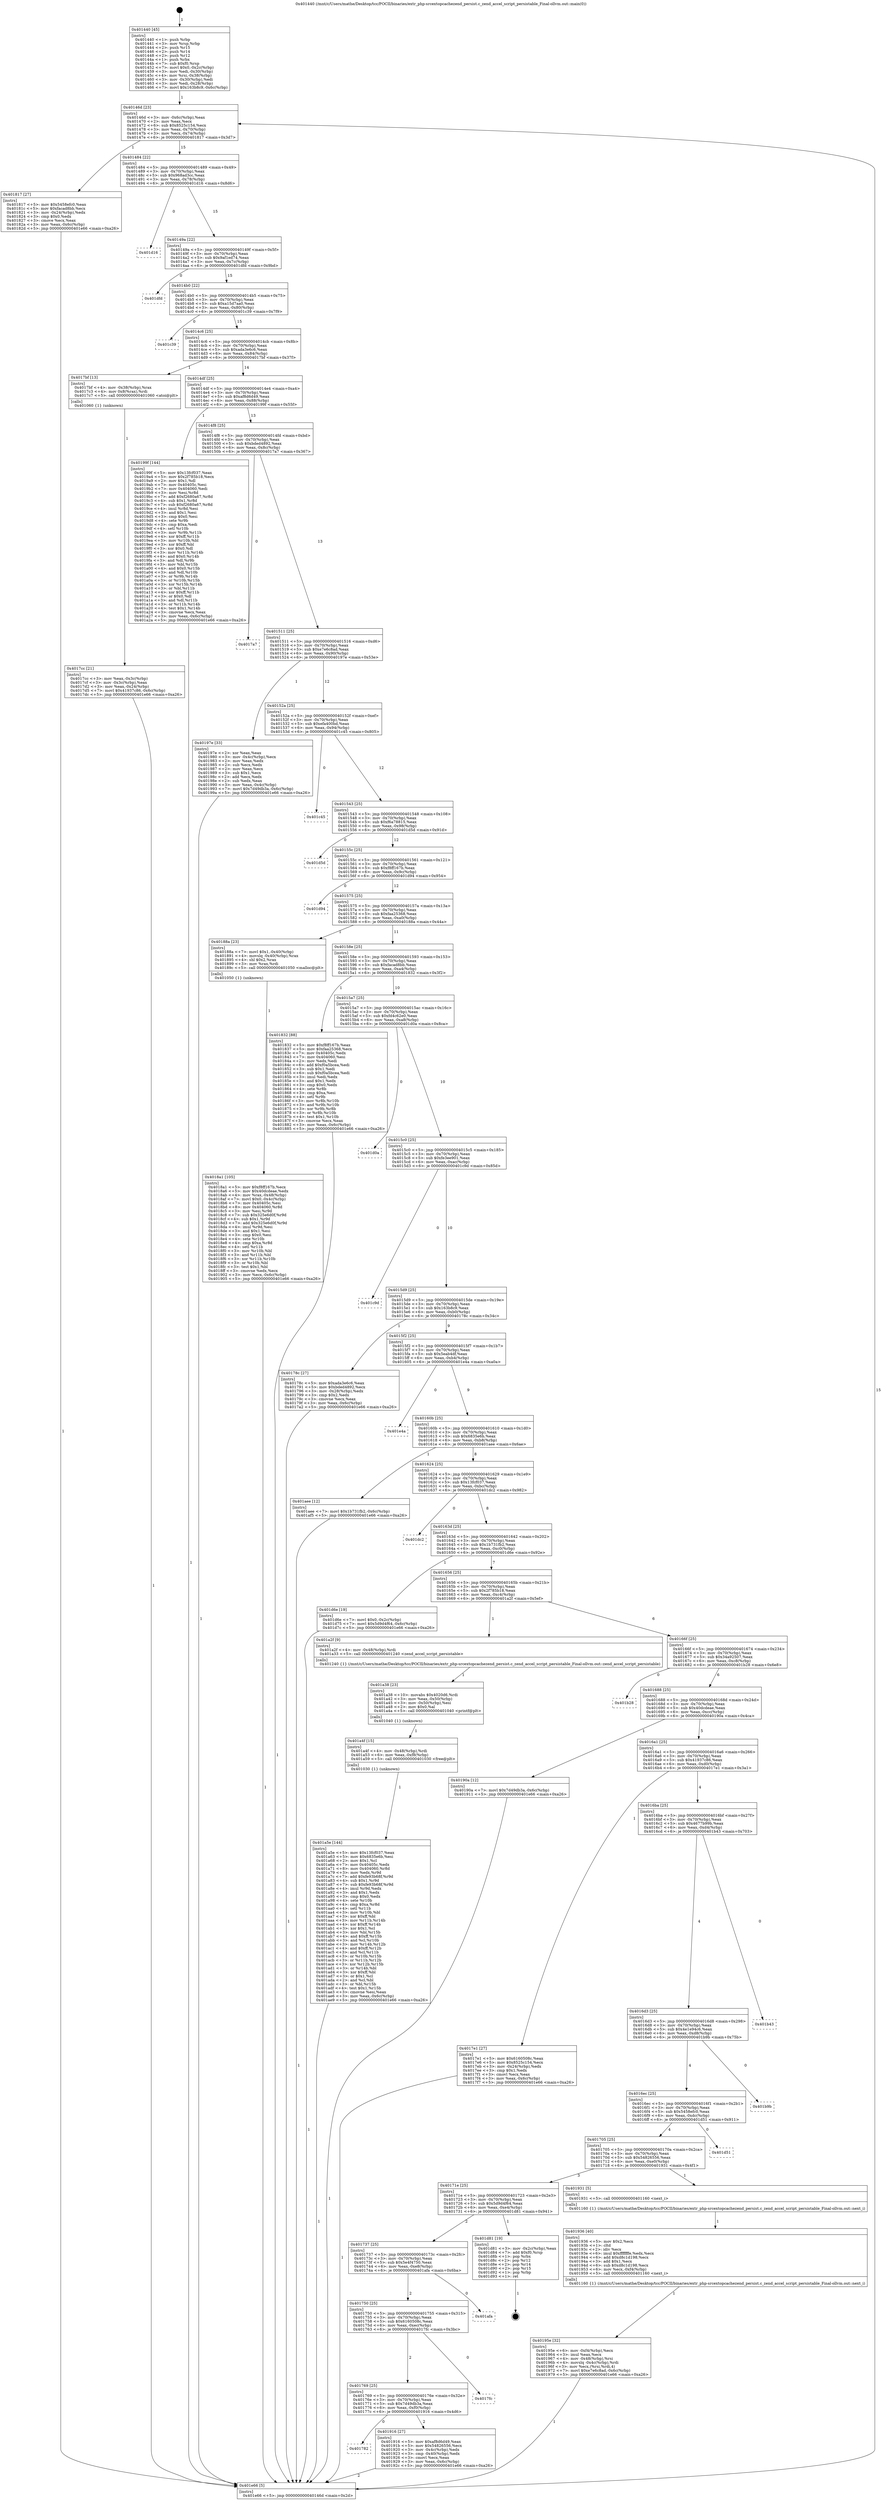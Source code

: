 digraph "0x401440" {
  label = "0x401440 (/mnt/c/Users/mathe/Desktop/tcc/POCII/binaries/extr_php-srcextopcachezend_persist.c_zend_accel_script_persistable_Final-ollvm.out::main(0))"
  labelloc = "t"
  node[shape=record]

  Entry [label="",width=0.3,height=0.3,shape=circle,fillcolor=black,style=filled]
  "0x40146d" [label="{
     0x40146d [23]\l
     | [instrs]\l
     &nbsp;&nbsp;0x40146d \<+3\>: mov -0x6c(%rbp),%eax\l
     &nbsp;&nbsp;0x401470 \<+2\>: mov %eax,%ecx\l
     &nbsp;&nbsp;0x401472 \<+6\>: sub $0x8525c154,%ecx\l
     &nbsp;&nbsp;0x401478 \<+3\>: mov %eax,-0x70(%rbp)\l
     &nbsp;&nbsp;0x40147b \<+3\>: mov %ecx,-0x74(%rbp)\l
     &nbsp;&nbsp;0x40147e \<+6\>: je 0000000000401817 \<main+0x3d7\>\l
  }"]
  "0x401817" [label="{
     0x401817 [27]\l
     | [instrs]\l
     &nbsp;&nbsp;0x401817 \<+5\>: mov $0x5458efc0,%eax\l
     &nbsp;&nbsp;0x40181c \<+5\>: mov $0xfacad8bb,%ecx\l
     &nbsp;&nbsp;0x401821 \<+3\>: mov -0x24(%rbp),%edx\l
     &nbsp;&nbsp;0x401824 \<+3\>: cmp $0x0,%edx\l
     &nbsp;&nbsp;0x401827 \<+3\>: cmove %ecx,%eax\l
     &nbsp;&nbsp;0x40182a \<+3\>: mov %eax,-0x6c(%rbp)\l
     &nbsp;&nbsp;0x40182d \<+5\>: jmp 0000000000401e66 \<main+0xa26\>\l
  }"]
  "0x401484" [label="{
     0x401484 [22]\l
     | [instrs]\l
     &nbsp;&nbsp;0x401484 \<+5\>: jmp 0000000000401489 \<main+0x49\>\l
     &nbsp;&nbsp;0x401489 \<+3\>: mov -0x70(%rbp),%eax\l
     &nbsp;&nbsp;0x40148c \<+5\>: sub $0x968ad3cc,%eax\l
     &nbsp;&nbsp;0x401491 \<+3\>: mov %eax,-0x78(%rbp)\l
     &nbsp;&nbsp;0x401494 \<+6\>: je 0000000000401d16 \<main+0x8d6\>\l
  }"]
  Exit [label="",width=0.3,height=0.3,shape=circle,fillcolor=black,style=filled,peripheries=2]
  "0x401d16" [label="{
     0x401d16\l
  }", style=dashed]
  "0x40149a" [label="{
     0x40149a [22]\l
     | [instrs]\l
     &nbsp;&nbsp;0x40149a \<+5\>: jmp 000000000040149f \<main+0x5f\>\l
     &nbsp;&nbsp;0x40149f \<+3\>: mov -0x70(%rbp),%eax\l
     &nbsp;&nbsp;0x4014a2 \<+5\>: sub $0x9af1ed74,%eax\l
     &nbsp;&nbsp;0x4014a7 \<+3\>: mov %eax,-0x7c(%rbp)\l
     &nbsp;&nbsp;0x4014aa \<+6\>: je 0000000000401dfd \<main+0x9bd\>\l
  }"]
  "0x401a5e" [label="{
     0x401a5e [144]\l
     | [instrs]\l
     &nbsp;&nbsp;0x401a5e \<+5\>: mov $0x13fcf037,%eax\l
     &nbsp;&nbsp;0x401a63 \<+5\>: mov $0x6835e6b,%esi\l
     &nbsp;&nbsp;0x401a68 \<+2\>: mov $0x1,%cl\l
     &nbsp;&nbsp;0x401a6a \<+7\>: mov 0x40405c,%edx\l
     &nbsp;&nbsp;0x401a71 \<+8\>: mov 0x404060,%r8d\l
     &nbsp;&nbsp;0x401a79 \<+3\>: mov %edx,%r9d\l
     &nbsp;&nbsp;0x401a7c \<+7\>: add $0xfe93b68f,%r9d\l
     &nbsp;&nbsp;0x401a83 \<+4\>: sub $0x1,%r9d\l
     &nbsp;&nbsp;0x401a87 \<+7\>: sub $0xfe93b68f,%r9d\l
     &nbsp;&nbsp;0x401a8e \<+4\>: imul %r9d,%edx\l
     &nbsp;&nbsp;0x401a92 \<+3\>: and $0x1,%edx\l
     &nbsp;&nbsp;0x401a95 \<+3\>: cmp $0x0,%edx\l
     &nbsp;&nbsp;0x401a98 \<+4\>: sete %r10b\l
     &nbsp;&nbsp;0x401a9c \<+4\>: cmp $0xa,%r8d\l
     &nbsp;&nbsp;0x401aa0 \<+4\>: setl %r11b\l
     &nbsp;&nbsp;0x401aa4 \<+3\>: mov %r10b,%bl\l
     &nbsp;&nbsp;0x401aa7 \<+3\>: xor $0xff,%bl\l
     &nbsp;&nbsp;0x401aaa \<+3\>: mov %r11b,%r14b\l
     &nbsp;&nbsp;0x401aad \<+4\>: xor $0xff,%r14b\l
     &nbsp;&nbsp;0x401ab1 \<+3\>: xor $0x1,%cl\l
     &nbsp;&nbsp;0x401ab4 \<+3\>: mov %bl,%r15b\l
     &nbsp;&nbsp;0x401ab7 \<+4\>: and $0xff,%r15b\l
     &nbsp;&nbsp;0x401abb \<+3\>: and %cl,%r10b\l
     &nbsp;&nbsp;0x401abe \<+3\>: mov %r14b,%r12b\l
     &nbsp;&nbsp;0x401ac1 \<+4\>: and $0xff,%r12b\l
     &nbsp;&nbsp;0x401ac5 \<+3\>: and %cl,%r11b\l
     &nbsp;&nbsp;0x401ac8 \<+3\>: or %r10b,%r15b\l
     &nbsp;&nbsp;0x401acb \<+3\>: or %r11b,%r12b\l
     &nbsp;&nbsp;0x401ace \<+3\>: xor %r12b,%r15b\l
     &nbsp;&nbsp;0x401ad1 \<+3\>: or %r14b,%bl\l
     &nbsp;&nbsp;0x401ad4 \<+3\>: xor $0xff,%bl\l
     &nbsp;&nbsp;0x401ad7 \<+3\>: or $0x1,%cl\l
     &nbsp;&nbsp;0x401ada \<+2\>: and %cl,%bl\l
     &nbsp;&nbsp;0x401adc \<+3\>: or %bl,%r15b\l
     &nbsp;&nbsp;0x401adf \<+4\>: test $0x1,%r15b\l
     &nbsp;&nbsp;0x401ae3 \<+3\>: cmovne %esi,%eax\l
     &nbsp;&nbsp;0x401ae6 \<+3\>: mov %eax,-0x6c(%rbp)\l
     &nbsp;&nbsp;0x401ae9 \<+5\>: jmp 0000000000401e66 \<main+0xa26\>\l
  }"]
  "0x401dfd" [label="{
     0x401dfd\l
  }", style=dashed]
  "0x4014b0" [label="{
     0x4014b0 [22]\l
     | [instrs]\l
     &nbsp;&nbsp;0x4014b0 \<+5\>: jmp 00000000004014b5 \<main+0x75\>\l
     &nbsp;&nbsp;0x4014b5 \<+3\>: mov -0x70(%rbp),%eax\l
     &nbsp;&nbsp;0x4014b8 \<+5\>: sub $0xa15d7aa0,%eax\l
     &nbsp;&nbsp;0x4014bd \<+3\>: mov %eax,-0x80(%rbp)\l
     &nbsp;&nbsp;0x4014c0 \<+6\>: je 0000000000401c39 \<main+0x7f9\>\l
  }"]
  "0x401a4f" [label="{
     0x401a4f [15]\l
     | [instrs]\l
     &nbsp;&nbsp;0x401a4f \<+4\>: mov -0x48(%rbp),%rdi\l
     &nbsp;&nbsp;0x401a53 \<+6\>: mov %eax,-0xf8(%rbp)\l
     &nbsp;&nbsp;0x401a59 \<+5\>: call 0000000000401030 \<free@plt\>\l
     | [calls]\l
     &nbsp;&nbsp;0x401030 \{1\} (unknown)\l
  }"]
  "0x401c39" [label="{
     0x401c39\l
  }", style=dashed]
  "0x4014c6" [label="{
     0x4014c6 [25]\l
     | [instrs]\l
     &nbsp;&nbsp;0x4014c6 \<+5\>: jmp 00000000004014cb \<main+0x8b\>\l
     &nbsp;&nbsp;0x4014cb \<+3\>: mov -0x70(%rbp),%eax\l
     &nbsp;&nbsp;0x4014ce \<+5\>: sub $0xada3e6c6,%eax\l
     &nbsp;&nbsp;0x4014d3 \<+6\>: mov %eax,-0x84(%rbp)\l
     &nbsp;&nbsp;0x4014d9 \<+6\>: je 00000000004017bf \<main+0x37f\>\l
  }"]
  "0x401a38" [label="{
     0x401a38 [23]\l
     | [instrs]\l
     &nbsp;&nbsp;0x401a38 \<+10\>: movabs $0x4020d6,%rdi\l
     &nbsp;&nbsp;0x401a42 \<+3\>: mov %eax,-0x50(%rbp)\l
     &nbsp;&nbsp;0x401a45 \<+3\>: mov -0x50(%rbp),%esi\l
     &nbsp;&nbsp;0x401a48 \<+2\>: mov $0x0,%al\l
     &nbsp;&nbsp;0x401a4a \<+5\>: call 0000000000401040 \<printf@plt\>\l
     | [calls]\l
     &nbsp;&nbsp;0x401040 \{1\} (unknown)\l
  }"]
  "0x4017bf" [label="{
     0x4017bf [13]\l
     | [instrs]\l
     &nbsp;&nbsp;0x4017bf \<+4\>: mov -0x38(%rbp),%rax\l
     &nbsp;&nbsp;0x4017c3 \<+4\>: mov 0x8(%rax),%rdi\l
     &nbsp;&nbsp;0x4017c7 \<+5\>: call 0000000000401060 \<atoi@plt\>\l
     | [calls]\l
     &nbsp;&nbsp;0x401060 \{1\} (unknown)\l
  }"]
  "0x4014df" [label="{
     0x4014df [25]\l
     | [instrs]\l
     &nbsp;&nbsp;0x4014df \<+5\>: jmp 00000000004014e4 \<main+0xa4\>\l
     &nbsp;&nbsp;0x4014e4 \<+3\>: mov -0x70(%rbp),%eax\l
     &nbsp;&nbsp;0x4014e7 \<+5\>: sub $0xaf8d6d49,%eax\l
     &nbsp;&nbsp;0x4014ec \<+6\>: mov %eax,-0x88(%rbp)\l
     &nbsp;&nbsp;0x4014f2 \<+6\>: je 000000000040199f \<main+0x55f\>\l
  }"]
  "0x40195e" [label="{
     0x40195e [32]\l
     | [instrs]\l
     &nbsp;&nbsp;0x40195e \<+6\>: mov -0xf4(%rbp),%ecx\l
     &nbsp;&nbsp;0x401964 \<+3\>: imul %eax,%ecx\l
     &nbsp;&nbsp;0x401967 \<+4\>: mov -0x48(%rbp),%rsi\l
     &nbsp;&nbsp;0x40196b \<+4\>: movslq -0x4c(%rbp),%rdi\l
     &nbsp;&nbsp;0x40196f \<+3\>: mov %ecx,(%rsi,%rdi,4)\l
     &nbsp;&nbsp;0x401972 \<+7\>: movl $0xe7e6c8ad,-0x6c(%rbp)\l
     &nbsp;&nbsp;0x401979 \<+5\>: jmp 0000000000401e66 \<main+0xa26\>\l
  }"]
  "0x40199f" [label="{
     0x40199f [144]\l
     | [instrs]\l
     &nbsp;&nbsp;0x40199f \<+5\>: mov $0x13fcf037,%eax\l
     &nbsp;&nbsp;0x4019a4 \<+5\>: mov $0x2f785b18,%ecx\l
     &nbsp;&nbsp;0x4019a9 \<+2\>: mov $0x1,%dl\l
     &nbsp;&nbsp;0x4019ab \<+7\>: mov 0x40405c,%esi\l
     &nbsp;&nbsp;0x4019b2 \<+7\>: mov 0x404060,%edi\l
     &nbsp;&nbsp;0x4019b9 \<+3\>: mov %esi,%r8d\l
     &nbsp;&nbsp;0x4019bc \<+7\>: add $0xf2680a67,%r8d\l
     &nbsp;&nbsp;0x4019c3 \<+4\>: sub $0x1,%r8d\l
     &nbsp;&nbsp;0x4019c7 \<+7\>: sub $0xf2680a67,%r8d\l
     &nbsp;&nbsp;0x4019ce \<+4\>: imul %r8d,%esi\l
     &nbsp;&nbsp;0x4019d2 \<+3\>: and $0x1,%esi\l
     &nbsp;&nbsp;0x4019d5 \<+3\>: cmp $0x0,%esi\l
     &nbsp;&nbsp;0x4019d8 \<+4\>: sete %r9b\l
     &nbsp;&nbsp;0x4019dc \<+3\>: cmp $0xa,%edi\l
     &nbsp;&nbsp;0x4019df \<+4\>: setl %r10b\l
     &nbsp;&nbsp;0x4019e3 \<+3\>: mov %r9b,%r11b\l
     &nbsp;&nbsp;0x4019e6 \<+4\>: xor $0xff,%r11b\l
     &nbsp;&nbsp;0x4019ea \<+3\>: mov %r10b,%bl\l
     &nbsp;&nbsp;0x4019ed \<+3\>: xor $0xff,%bl\l
     &nbsp;&nbsp;0x4019f0 \<+3\>: xor $0x0,%dl\l
     &nbsp;&nbsp;0x4019f3 \<+3\>: mov %r11b,%r14b\l
     &nbsp;&nbsp;0x4019f6 \<+4\>: and $0x0,%r14b\l
     &nbsp;&nbsp;0x4019fa \<+3\>: and %dl,%r9b\l
     &nbsp;&nbsp;0x4019fd \<+3\>: mov %bl,%r15b\l
     &nbsp;&nbsp;0x401a00 \<+4\>: and $0x0,%r15b\l
     &nbsp;&nbsp;0x401a04 \<+3\>: and %dl,%r10b\l
     &nbsp;&nbsp;0x401a07 \<+3\>: or %r9b,%r14b\l
     &nbsp;&nbsp;0x401a0a \<+3\>: or %r10b,%r15b\l
     &nbsp;&nbsp;0x401a0d \<+3\>: xor %r15b,%r14b\l
     &nbsp;&nbsp;0x401a10 \<+3\>: or %bl,%r11b\l
     &nbsp;&nbsp;0x401a13 \<+4\>: xor $0xff,%r11b\l
     &nbsp;&nbsp;0x401a17 \<+3\>: or $0x0,%dl\l
     &nbsp;&nbsp;0x401a1a \<+3\>: and %dl,%r11b\l
     &nbsp;&nbsp;0x401a1d \<+3\>: or %r11b,%r14b\l
     &nbsp;&nbsp;0x401a20 \<+4\>: test $0x1,%r14b\l
     &nbsp;&nbsp;0x401a24 \<+3\>: cmovne %ecx,%eax\l
     &nbsp;&nbsp;0x401a27 \<+3\>: mov %eax,-0x6c(%rbp)\l
     &nbsp;&nbsp;0x401a2a \<+5\>: jmp 0000000000401e66 \<main+0xa26\>\l
  }"]
  "0x4014f8" [label="{
     0x4014f8 [25]\l
     | [instrs]\l
     &nbsp;&nbsp;0x4014f8 \<+5\>: jmp 00000000004014fd \<main+0xbd\>\l
     &nbsp;&nbsp;0x4014fd \<+3\>: mov -0x70(%rbp),%eax\l
     &nbsp;&nbsp;0x401500 \<+5\>: sub $0xbded4892,%eax\l
     &nbsp;&nbsp;0x401505 \<+6\>: mov %eax,-0x8c(%rbp)\l
     &nbsp;&nbsp;0x40150b \<+6\>: je 00000000004017a7 \<main+0x367\>\l
  }"]
  "0x401936" [label="{
     0x401936 [40]\l
     | [instrs]\l
     &nbsp;&nbsp;0x401936 \<+5\>: mov $0x2,%ecx\l
     &nbsp;&nbsp;0x40193b \<+1\>: cltd\l
     &nbsp;&nbsp;0x40193c \<+2\>: idiv %ecx\l
     &nbsp;&nbsp;0x40193e \<+6\>: imul $0xfffffffe,%edx,%ecx\l
     &nbsp;&nbsp;0x401944 \<+6\>: add $0xd8c1d198,%ecx\l
     &nbsp;&nbsp;0x40194a \<+3\>: add $0x1,%ecx\l
     &nbsp;&nbsp;0x40194d \<+6\>: sub $0xd8c1d198,%ecx\l
     &nbsp;&nbsp;0x401953 \<+6\>: mov %ecx,-0xf4(%rbp)\l
     &nbsp;&nbsp;0x401959 \<+5\>: call 0000000000401160 \<next_i\>\l
     | [calls]\l
     &nbsp;&nbsp;0x401160 \{1\} (/mnt/c/Users/mathe/Desktop/tcc/POCII/binaries/extr_php-srcextopcachezend_persist.c_zend_accel_script_persistable_Final-ollvm.out::next_i)\l
  }"]
  "0x4017a7" [label="{
     0x4017a7\l
  }", style=dashed]
  "0x401511" [label="{
     0x401511 [25]\l
     | [instrs]\l
     &nbsp;&nbsp;0x401511 \<+5\>: jmp 0000000000401516 \<main+0xd6\>\l
     &nbsp;&nbsp;0x401516 \<+3\>: mov -0x70(%rbp),%eax\l
     &nbsp;&nbsp;0x401519 \<+5\>: sub $0xe7e6c8ad,%eax\l
     &nbsp;&nbsp;0x40151e \<+6\>: mov %eax,-0x90(%rbp)\l
     &nbsp;&nbsp;0x401524 \<+6\>: je 000000000040197e \<main+0x53e\>\l
  }"]
  "0x401782" [label="{
     0x401782\l
  }", style=dashed]
  "0x40197e" [label="{
     0x40197e [33]\l
     | [instrs]\l
     &nbsp;&nbsp;0x40197e \<+2\>: xor %eax,%eax\l
     &nbsp;&nbsp;0x401980 \<+3\>: mov -0x4c(%rbp),%ecx\l
     &nbsp;&nbsp;0x401983 \<+2\>: mov %eax,%edx\l
     &nbsp;&nbsp;0x401985 \<+2\>: sub %ecx,%edx\l
     &nbsp;&nbsp;0x401987 \<+2\>: mov %eax,%ecx\l
     &nbsp;&nbsp;0x401989 \<+3\>: sub $0x1,%ecx\l
     &nbsp;&nbsp;0x40198c \<+2\>: add %ecx,%edx\l
     &nbsp;&nbsp;0x40198e \<+2\>: sub %edx,%eax\l
     &nbsp;&nbsp;0x401990 \<+3\>: mov %eax,-0x4c(%rbp)\l
     &nbsp;&nbsp;0x401993 \<+7\>: movl $0x7d49db3a,-0x6c(%rbp)\l
     &nbsp;&nbsp;0x40199a \<+5\>: jmp 0000000000401e66 \<main+0xa26\>\l
  }"]
  "0x40152a" [label="{
     0x40152a [25]\l
     | [instrs]\l
     &nbsp;&nbsp;0x40152a \<+5\>: jmp 000000000040152f \<main+0xef\>\l
     &nbsp;&nbsp;0x40152f \<+3\>: mov -0x70(%rbp),%eax\l
     &nbsp;&nbsp;0x401532 \<+5\>: sub $0xefa400bd,%eax\l
     &nbsp;&nbsp;0x401537 \<+6\>: mov %eax,-0x94(%rbp)\l
     &nbsp;&nbsp;0x40153d \<+6\>: je 0000000000401c45 \<main+0x805\>\l
  }"]
  "0x401916" [label="{
     0x401916 [27]\l
     | [instrs]\l
     &nbsp;&nbsp;0x401916 \<+5\>: mov $0xaf8d6d49,%eax\l
     &nbsp;&nbsp;0x40191b \<+5\>: mov $0x54826556,%ecx\l
     &nbsp;&nbsp;0x401920 \<+3\>: mov -0x4c(%rbp),%edx\l
     &nbsp;&nbsp;0x401923 \<+3\>: cmp -0x40(%rbp),%edx\l
     &nbsp;&nbsp;0x401926 \<+3\>: cmovl %ecx,%eax\l
     &nbsp;&nbsp;0x401929 \<+3\>: mov %eax,-0x6c(%rbp)\l
     &nbsp;&nbsp;0x40192c \<+5\>: jmp 0000000000401e66 \<main+0xa26\>\l
  }"]
  "0x401c45" [label="{
     0x401c45\l
  }", style=dashed]
  "0x401543" [label="{
     0x401543 [25]\l
     | [instrs]\l
     &nbsp;&nbsp;0x401543 \<+5\>: jmp 0000000000401548 \<main+0x108\>\l
     &nbsp;&nbsp;0x401548 \<+3\>: mov -0x70(%rbp),%eax\l
     &nbsp;&nbsp;0x40154b \<+5\>: sub $0xf6a78815,%eax\l
     &nbsp;&nbsp;0x401550 \<+6\>: mov %eax,-0x98(%rbp)\l
     &nbsp;&nbsp;0x401556 \<+6\>: je 0000000000401d5d \<main+0x91d\>\l
  }"]
  "0x401769" [label="{
     0x401769 [25]\l
     | [instrs]\l
     &nbsp;&nbsp;0x401769 \<+5\>: jmp 000000000040176e \<main+0x32e\>\l
     &nbsp;&nbsp;0x40176e \<+3\>: mov -0x70(%rbp),%eax\l
     &nbsp;&nbsp;0x401771 \<+5\>: sub $0x7d49db3a,%eax\l
     &nbsp;&nbsp;0x401776 \<+6\>: mov %eax,-0xf0(%rbp)\l
     &nbsp;&nbsp;0x40177c \<+6\>: je 0000000000401916 \<main+0x4d6\>\l
  }"]
  "0x401d5d" [label="{
     0x401d5d\l
  }", style=dashed]
  "0x40155c" [label="{
     0x40155c [25]\l
     | [instrs]\l
     &nbsp;&nbsp;0x40155c \<+5\>: jmp 0000000000401561 \<main+0x121\>\l
     &nbsp;&nbsp;0x401561 \<+3\>: mov -0x70(%rbp),%eax\l
     &nbsp;&nbsp;0x401564 \<+5\>: sub $0xf8ff167b,%eax\l
     &nbsp;&nbsp;0x401569 \<+6\>: mov %eax,-0x9c(%rbp)\l
     &nbsp;&nbsp;0x40156f \<+6\>: je 0000000000401d94 \<main+0x954\>\l
  }"]
  "0x4017fc" [label="{
     0x4017fc\l
  }", style=dashed]
  "0x401d94" [label="{
     0x401d94\l
  }", style=dashed]
  "0x401575" [label="{
     0x401575 [25]\l
     | [instrs]\l
     &nbsp;&nbsp;0x401575 \<+5\>: jmp 000000000040157a \<main+0x13a\>\l
     &nbsp;&nbsp;0x40157a \<+3\>: mov -0x70(%rbp),%eax\l
     &nbsp;&nbsp;0x40157d \<+5\>: sub $0xfaa25368,%eax\l
     &nbsp;&nbsp;0x401582 \<+6\>: mov %eax,-0xa0(%rbp)\l
     &nbsp;&nbsp;0x401588 \<+6\>: je 000000000040188a \<main+0x44a\>\l
  }"]
  "0x401750" [label="{
     0x401750 [25]\l
     | [instrs]\l
     &nbsp;&nbsp;0x401750 \<+5\>: jmp 0000000000401755 \<main+0x315\>\l
     &nbsp;&nbsp;0x401755 \<+3\>: mov -0x70(%rbp),%eax\l
     &nbsp;&nbsp;0x401758 \<+5\>: sub $0x6160508c,%eax\l
     &nbsp;&nbsp;0x40175d \<+6\>: mov %eax,-0xec(%rbp)\l
     &nbsp;&nbsp;0x401763 \<+6\>: je 00000000004017fc \<main+0x3bc\>\l
  }"]
  "0x40188a" [label="{
     0x40188a [23]\l
     | [instrs]\l
     &nbsp;&nbsp;0x40188a \<+7\>: movl $0x1,-0x40(%rbp)\l
     &nbsp;&nbsp;0x401891 \<+4\>: movslq -0x40(%rbp),%rax\l
     &nbsp;&nbsp;0x401895 \<+4\>: shl $0x2,%rax\l
     &nbsp;&nbsp;0x401899 \<+3\>: mov %rax,%rdi\l
     &nbsp;&nbsp;0x40189c \<+5\>: call 0000000000401050 \<malloc@plt\>\l
     | [calls]\l
     &nbsp;&nbsp;0x401050 \{1\} (unknown)\l
  }"]
  "0x40158e" [label="{
     0x40158e [25]\l
     | [instrs]\l
     &nbsp;&nbsp;0x40158e \<+5\>: jmp 0000000000401593 \<main+0x153\>\l
     &nbsp;&nbsp;0x401593 \<+3\>: mov -0x70(%rbp),%eax\l
     &nbsp;&nbsp;0x401596 \<+5\>: sub $0xfacad8bb,%eax\l
     &nbsp;&nbsp;0x40159b \<+6\>: mov %eax,-0xa4(%rbp)\l
     &nbsp;&nbsp;0x4015a1 \<+6\>: je 0000000000401832 \<main+0x3f2\>\l
  }"]
  "0x401afa" [label="{
     0x401afa\l
  }", style=dashed]
  "0x401832" [label="{
     0x401832 [88]\l
     | [instrs]\l
     &nbsp;&nbsp;0x401832 \<+5\>: mov $0xf8ff167b,%eax\l
     &nbsp;&nbsp;0x401837 \<+5\>: mov $0xfaa25368,%ecx\l
     &nbsp;&nbsp;0x40183c \<+7\>: mov 0x40405c,%edx\l
     &nbsp;&nbsp;0x401843 \<+7\>: mov 0x404060,%esi\l
     &nbsp;&nbsp;0x40184a \<+2\>: mov %edx,%edi\l
     &nbsp;&nbsp;0x40184c \<+6\>: add $0xf0a5bcea,%edi\l
     &nbsp;&nbsp;0x401852 \<+3\>: sub $0x1,%edi\l
     &nbsp;&nbsp;0x401855 \<+6\>: sub $0xf0a5bcea,%edi\l
     &nbsp;&nbsp;0x40185b \<+3\>: imul %edi,%edx\l
     &nbsp;&nbsp;0x40185e \<+3\>: and $0x1,%edx\l
     &nbsp;&nbsp;0x401861 \<+3\>: cmp $0x0,%edx\l
     &nbsp;&nbsp;0x401864 \<+4\>: sete %r8b\l
     &nbsp;&nbsp;0x401868 \<+3\>: cmp $0xa,%esi\l
     &nbsp;&nbsp;0x40186b \<+4\>: setl %r9b\l
     &nbsp;&nbsp;0x40186f \<+3\>: mov %r8b,%r10b\l
     &nbsp;&nbsp;0x401872 \<+3\>: and %r9b,%r10b\l
     &nbsp;&nbsp;0x401875 \<+3\>: xor %r9b,%r8b\l
     &nbsp;&nbsp;0x401878 \<+3\>: or %r8b,%r10b\l
     &nbsp;&nbsp;0x40187b \<+4\>: test $0x1,%r10b\l
     &nbsp;&nbsp;0x40187f \<+3\>: cmovne %ecx,%eax\l
     &nbsp;&nbsp;0x401882 \<+3\>: mov %eax,-0x6c(%rbp)\l
     &nbsp;&nbsp;0x401885 \<+5\>: jmp 0000000000401e66 \<main+0xa26\>\l
  }"]
  "0x4015a7" [label="{
     0x4015a7 [25]\l
     | [instrs]\l
     &nbsp;&nbsp;0x4015a7 \<+5\>: jmp 00000000004015ac \<main+0x16c\>\l
     &nbsp;&nbsp;0x4015ac \<+3\>: mov -0x70(%rbp),%eax\l
     &nbsp;&nbsp;0x4015af \<+5\>: sub $0xfd4c62e0,%eax\l
     &nbsp;&nbsp;0x4015b4 \<+6\>: mov %eax,-0xa8(%rbp)\l
     &nbsp;&nbsp;0x4015ba \<+6\>: je 0000000000401d0a \<main+0x8ca\>\l
  }"]
  "0x401737" [label="{
     0x401737 [25]\l
     | [instrs]\l
     &nbsp;&nbsp;0x401737 \<+5\>: jmp 000000000040173c \<main+0x2fc\>\l
     &nbsp;&nbsp;0x40173c \<+3\>: mov -0x70(%rbp),%eax\l
     &nbsp;&nbsp;0x40173f \<+5\>: sub $0x5e4f4750,%eax\l
     &nbsp;&nbsp;0x401744 \<+6\>: mov %eax,-0xe8(%rbp)\l
     &nbsp;&nbsp;0x40174a \<+6\>: je 0000000000401afa \<main+0x6ba\>\l
  }"]
  "0x401d0a" [label="{
     0x401d0a\l
  }", style=dashed]
  "0x4015c0" [label="{
     0x4015c0 [25]\l
     | [instrs]\l
     &nbsp;&nbsp;0x4015c0 \<+5\>: jmp 00000000004015c5 \<main+0x185\>\l
     &nbsp;&nbsp;0x4015c5 \<+3\>: mov -0x70(%rbp),%eax\l
     &nbsp;&nbsp;0x4015c8 \<+5\>: sub $0xfe3ee901,%eax\l
     &nbsp;&nbsp;0x4015cd \<+6\>: mov %eax,-0xac(%rbp)\l
     &nbsp;&nbsp;0x4015d3 \<+6\>: je 0000000000401c9d \<main+0x85d\>\l
  }"]
  "0x401d81" [label="{
     0x401d81 [19]\l
     | [instrs]\l
     &nbsp;&nbsp;0x401d81 \<+3\>: mov -0x2c(%rbp),%eax\l
     &nbsp;&nbsp;0x401d84 \<+7\>: add $0xf0,%rsp\l
     &nbsp;&nbsp;0x401d8b \<+1\>: pop %rbx\l
     &nbsp;&nbsp;0x401d8c \<+2\>: pop %r12\l
     &nbsp;&nbsp;0x401d8e \<+2\>: pop %r14\l
     &nbsp;&nbsp;0x401d90 \<+2\>: pop %r15\l
     &nbsp;&nbsp;0x401d92 \<+1\>: pop %rbp\l
     &nbsp;&nbsp;0x401d93 \<+1\>: ret\l
  }"]
  "0x401c9d" [label="{
     0x401c9d\l
  }", style=dashed]
  "0x4015d9" [label="{
     0x4015d9 [25]\l
     | [instrs]\l
     &nbsp;&nbsp;0x4015d9 \<+5\>: jmp 00000000004015de \<main+0x19e\>\l
     &nbsp;&nbsp;0x4015de \<+3\>: mov -0x70(%rbp),%eax\l
     &nbsp;&nbsp;0x4015e1 \<+5\>: sub $0x163b8c9,%eax\l
     &nbsp;&nbsp;0x4015e6 \<+6\>: mov %eax,-0xb0(%rbp)\l
     &nbsp;&nbsp;0x4015ec \<+6\>: je 000000000040178c \<main+0x34c\>\l
  }"]
  "0x40171e" [label="{
     0x40171e [25]\l
     | [instrs]\l
     &nbsp;&nbsp;0x40171e \<+5\>: jmp 0000000000401723 \<main+0x2e3\>\l
     &nbsp;&nbsp;0x401723 \<+3\>: mov -0x70(%rbp),%eax\l
     &nbsp;&nbsp;0x401726 \<+5\>: sub $0x5d9d4f64,%eax\l
     &nbsp;&nbsp;0x40172b \<+6\>: mov %eax,-0xe4(%rbp)\l
     &nbsp;&nbsp;0x401731 \<+6\>: je 0000000000401d81 \<main+0x941\>\l
  }"]
  "0x40178c" [label="{
     0x40178c [27]\l
     | [instrs]\l
     &nbsp;&nbsp;0x40178c \<+5\>: mov $0xada3e6c6,%eax\l
     &nbsp;&nbsp;0x401791 \<+5\>: mov $0xbded4892,%ecx\l
     &nbsp;&nbsp;0x401796 \<+3\>: mov -0x28(%rbp),%edx\l
     &nbsp;&nbsp;0x401799 \<+3\>: cmp $0x2,%edx\l
     &nbsp;&nbsp;0x40179c \<+3\>: cmovne %ecx,%eax\l
     &nbsp;&nbsp;0x40179f \<+3\>: mov %eax,-0x6c(%rbp)\l
     &nbsp;&nbsp;0x4017a2 \<+5\>: jmp 0000000000401e66 \<main+0xa26\>\l
  }"]
  "0x4015f2" [label="{
     0x4015f2 [25]\l
     | [instrs]\l
     &nbsp;&nbsp;0x4015f2 \<+5\>: jmp 00000000004015f7 \<main+0x1b7\>\l
     &nbsp;&nbsp;0x4015f7 \<+3\>: mov -0x70(%rbp),%eax\l
     &nbsp;&nbsp;0x4015fa \<+5\>: sub $0x5eab4df,%eax\l
     &nbsp;&nbsp;0x4015ff \<+6\>: mov %eax,-0xb4(%rbp)\l
     &nbsp;&nbsp;0x401605 \<+6\>: je 0000000000401e4a \<main+0xa0a\>\l
  }"]
  "0x401e66" [label="{
     0x401e66 [5]\l
     | [instrs]\l
     &nbsp;&nbsp;0x401e66 \<+5\>: jmp 000000000040146d \<main+0x2d\>\l
  }"]
  "0x401440" [label="{
     0x401440 [45]\l
     | [instrs]\l
     &nbsp;&nbsp;0x401440 \<+1\>: push %rbp\l
     &nbsp;&nbsp;0x401441 \<+3\>: mov %rsp,%rbp\l
     &nbsp;&nbsp;0x401444 \<+2\>: push %r15\l
     &nbsp;&nbsp;0x401446 \<+2\>: push %r14\l
     &nbsp;&nbsp;0x401448 \<+2\>: push %r12\l
     &nbsp;&nbsp;0x40144a \<+1\>: push %rbx\l
     &nbsp;&nbsp;0x40144b \<+7\>: sub $0xf0,%rsp\l
     &nbsp;&nbsp;0x401452 \<+7\>: movl $0x0,-0x2c(%rbp)\l
     &nbsp;&nbsp;0x401459 \<+3\>: mov %edi,-0x30(%rbp)\l
     &nbsp;&nbsp;0x40145c \<+4\>: mov %rsi,-0x38(%rbp)\l
     &nbsp;&nbsp;0x401460 \<+3\>: mov -0x30(%rbp),%edi\l
     &nbsp;&nbsp;0x401463 \<+3\>: mov %edi,-0x28(%rbp)\l
     &nbsp;&nbsp;0x401466 \<+7\>: movl $0x163b8c9,-0x6c(%rbp)\l
  }"]
  "0x4017cc" [label="{
     0x4017cc [21]\l
     | [instrs]\l
     &nbsp;&nbsp;0x4017cc \<+3\>: mov %eax,-0x3c(%rbp)\l
     &nbsp;&nbsp;0x4017cf \<+3\>: mov -0x3c(%rbp),%eax\l
     &nbsp;&nbsp;0x4017d2 \<+3\>: mov %eax,-0x24(%rbp)\l
     &nbsp;&nbsp;0x4017d5 \<+7\>: movl $0x41937c86,-0x6c(%rbp)\l
     &nbsp;&nbsp;0x4017dc \<+5\>: jmp 0000000000401e66 \<main+0xa26\>\l
  }"]
  "0x401931" [label="{
     0x401931 [5]\l
     | [instrs]\l
     &nbsp;&nbsp;0x401931 \<+5\>: call 0000000000401160 \<next_i\>\l
     | [calls]\l
     &nbsp;&nbsp;0x401160 \{1\} (/mnt/c/Users/mathe/Desktop/tcc/POCII/binaries/extr_php-srcextopcachezend_persist.c_zend_accel_script_persistable_Final-ollvm.out::next_i)\l
  }"]
  "0x401e4a" [label="{
     0x401e4a\l
  }", style=dashed]
  "0x40160b" [label="{
     0x40160b [25]\l
     | [instrs]\l
     &nbsp;&nbsp;0x40160b \<+5\>: jmp 0000000000401610 \<main+0x1d0\>\l
     &nbsp;&nbsp;0x401610 \<+3\>: mov -0x70(%rbp),%eax\l
     &nbsp;&nbsp;0x401613 \<+5\>: sub $0x6835e6b,%eax\l
     &nbsp;&nbsp;0x401618 \<+6\>: mov %eax,-0xb8(%rbp)\l
     &nbsp;&nbsp;0x40161e \<+6\>: je 0000000000401aee \<main+0x6ae\>\l
  }"]
  "0x401705" [label="{
     0x401705 [25]\l
     | [instrs]\l
     &nbsp;&nbsp;0x401705 \<+5\>: jmp 000000000040170a \<main+0x2ca\>\l
     &nbsp;&nbsp;0x40170a \<+3\>: mov -0x70(%rbp),%eax\l
     &nbsp;&nbsp;0x40170d \<+5\>: sub $0x54826556,%eax\l
     &nbsp;&nbsp;0x401712 \<+6\>: mov %eax,-0xe0(%rbp)\l
     &nbsp;&nbsp;0x401718 \<+6\>: je 0000000000401931 \<main+0x4f1\>\l
  }"]
  "0x401aee" [label="{
     0x401aee [12]\l
     | [instrs]\l
     &nbsp;&nbsp;0x401aee \<+7\>: movl $0x1b731fb2,-0x6c(%rbp)\l
     &nbsp;&nbsp;0x401af5 \<+5\>: jmp 0000000000401e66 \<main+0xa26\>\l
  }"]
  "0x401624" [label="{
     0x401624 [25]\l
     | [instrs]\l
     &nbsp;&nbsp;0x401624 \<+5\>: jmp 0000000000401629 \<main+0x1e9\>\l
     &nbsp;&nbsp;0x401629 \<+3\>: mov -0x70(%rbp),%eax\l
     &nbsp;&nbsp;0x40162c \<+5\>: sub $0x13fcf037,%eax\l
     &nbsp;&nbsp;0x401631 \<+6\>: mov %eax,-0xbc(%rbp)\l
     &nbsp;&nbsp;0x401637 \<+6\>: je 0000000000401dc2 \<main+0x982\>\l
  }"]
  "0x401d51" [label="{
     0x401d51\l
  }", style=dashed]
  "0x401dc2" [label="{
     0x401dc2\l
  }", style=dashed]
  "0x40163d" [label="{
     0x40163d [25]\l
     | [instrs]\l
     &nbsp;&nbsp;0x40163d \<+5\>: jmp 0000000000401642 \<main+0x202\>\l
     &nbsp;&nbsp;0x401642 \<+3\>: mov -0x70(%rbp),%eax\l
     &nbsp;&nbsp;0x401645 \<+5\>: sub $0x1b731fb2,%eax\l
     &nbsp;&nbsp;0x40164a \<+6\>: mov %eax,-0xc0(%rbp)\l
     &nbsp;&nbsp;0x401650 \<+6\>: je 0000000000401d6e \<main+0x92e\>\l
  }"]
  "0x4016ec" [label="{
     0x4016ec [25]\l
     | [instrs]\l
     &nbsp;&nbsp;0x4016ec \<+5\>: jmp 00000000004016f1 \<main+0x2b1\>\l
     &nbsp;&nbsp;0x4016f1 \<+3\>: mov -0x70(%rbp),%eax\l
     &nbsp;&nbsp;0x4016f4 \<+5\>: sub $0x5458efc0,%eax\l
     &nbsp;&nbsp;0x4016f9 \<+6\>: mov %eax,-0xdc(%rbp)\l
     &nbsp;&nbsp;0x4016ff \<+6\>: je 0000000000401d51 \<main+0x911\>\l
  }"]
  "0x401d6e" [label="{
     0x401d6e [19]\l
     | [instrs]\l
     &nbsp;&nbsp;0x401d6e \<+7\>: movl $0x0,-0x2c(%rbp)\l
     &nbsp;&nbsp;0x401d75 \<+7\>: movl $0x5d9d4f64,-0x6c(%rbp)\l
     &nbsp;&nbsp;0x401d7c \<+5\>: jmp 0000000000401e66 \<main+0xa26\>\l
  }"]
  "0x401656" [label="{
     0x401656 [25]\l
     | [instrs]\l
     &nbsp;&nbsp;0x401656 \<+5\>: jmp 000000000040165b \<main+0x21b\>\l
     &nbsp;&nbsp;0x40165b \<+3\>: mov -0x70(%rbp),%eax\l
     &nbsp;&nbsp;0x40165e \<+5\>: sub $0x2f785b18,%eax\l
     &nbsp;&nbsp;0x401663 \<+6\>: mov %eax,-0xc4(%rbp)\l
     &nbsp;&nbsp;0x401669 \<+6\>: je 0000000000401a2f \<main+0x5ef\>\l
  }"]
  "0x401b9b" [label="{
     0x401b9b\l
  }", style=dashed]
  "0x401a2f" [label="{
     0x401a2f [9]\l
     | [instrs]\l
     &nbsp;&nbsp;0x401a2f \<+4\>: mov -0x48(%rbp),%rdi\l
     &nbsp;&nbsp;0x401a33 \<+5\>: call 0000000000401240 \<zend_accel_script_persistable\>\l
     | [calls]\l
     &nbsp;&nbsp;0x401240 \{1\} (/mnt/c/Users/mathe/Desktop/tcc/POCII/binaries/extr_php-srcextopcachezend_persist.c_zend_accel_script_persistable_Final-ollvm.out::zend_accel_script_persistable)\l
  }"]
  "0x40166f" [label="{
     0x40166f [25]\l
     | [instrs]\l
     &nbsp;&nbsp;0x40166f \<+5\>: jmp 0000000000401674 \<main+0x234\>\l
     &nbsp;&nbsp;0x401674 \<+3\>: mov -0x70(%rbp),%eax\l
     &nbsp;&nbsp;0x401677 \<+5\>: sub $0x34a92507,%eax\l
     &nbsp;&nbsp;0x40167c \<+6\>: mov %eax,-0xc8(%rbp)\l
     &nbsp;&nbsp;0x401682 \<+6\>: je 0000000000401b28 \<main+0x6e8\>\l
  }"]
  "0x4016d3" [label="{
     0x4016d3 [25]\l
     | [instrs]\l
     &nbsp;&nbsp;0x4016d3 \<+5\>: jmp 00000000004016d8 \<main+0x298\>\l
     &nbsp;&nbsp;0x4016d8 \<+3\>: mov -0x70(%rbp),%eax\l
     &nbsp;&nbsp;0x4016db \<+5\>: sub $0x4e1e94c6,%eax\l
     &nbsp;&nbsp;0x4016e0 \<+6\>: mov %eax,-0xd8(%rbp)\l
     &nbsp;&nbsp;0x4016e6 \<+6\>: je 0000000000401b9b \<main+0x75b\>\l
  }"]
  "0x401b28" [label="{
     0x401b28\l
  }", style=dashed]
  "0x401688" [label="{
     0x401688 [25]\l
     | [instrs]\l
     &nbsp;&nbsp;0x401688 \<+5\>: jmp 000000000040168d \<main+0x24d\>\l
     &nbsp;&nbsp;0x40168d \<+3\>: mov -0x70(%rbp),%eax\l
     &nbsp;&nbsp;0x401690 \<+5\>: sub $0x40dcdeae,%eax\l
     &nbsp;&nbsp;0x401695 \<+6\>: mov %eax,-0xcc(%rbp)\l
     &nbsp;&nbsp;0x40169b \<+6\>: je 000000000040190a \<main+0x4ca\>\l
  }"]
  "0x401b43" [label="{
     0x401b43\l
  }", style=dashed]
  "0x40190a" [label="{
     0x40190a [12]\l
     | [instrs]\l
     &nbsp;&nbsp;0x40190a \<+7\>: movl $0x7d49db3a,-0x6c(%rbp)\l
     &nbsp;&nbsp;0x401911 \<+5\>: jmp 0000000000401e66 \<main+0xa26\>\l
  }"]
  "0x4016a1" [label="{
     0x4016a1 [25]\l
     | [instrs]\l
     &nbsp;&nbsp;0x4016a1 \<+5\>: jmp 00000000004016a6 \<main+0x266\>\l
     &nbsp;&nbsp;0x4016a6 \<+3\>: mov -0x70(%rbp),%eax\l
     &nbsp;&nbsp;0x4016a9 \<+5\>: sub $0x41937c86,%eax\l
     &nbsp;&nbsp;0x4016ae \<+6\>: mov %eax,-0xd0(%rbp)\l
     &nbsp;&nbsp;0x4016b4 \<+6\>: je 00000000004017e1 \<main+0x3a1\>\l
  }"]
  "0x4018a1" [label="{
     0x4018a1 [105]\l
     | [instrs]\l
     &nbsp;&nbsp;0x4018a1 \<+5\>: mov $0xf8ff167b,%ecx\l
     &nbsp;&nbsp;0x4018a6 \<+5\>: mov $0x40dcdeae,%edx\l
     &nbsp;&nbsp;0x4018ab \<+4\>: mov %rax,-0x48(%rbp)\l
     &nbsp;&nbsp;0x4018af \<+7\>: movl $0x0,-0x4c(%rbp)\l
     &nbsp;&nbsp;0x4018b6 \<+7\>: mov 0x40405c,%esi\l
     &nbsp;&nbsp;0x4018bd \<+8\>: mov 0x404060,%r8d\l
     &nbsp;&nbsp;0x4018c5 \<+3\>: mov %esi,%r9d\l
     &nbsp;&nbsp;0x4018c8 \<+7\>: sub $0x325e6d0f,%r9d\l
     &nbsp;&nbsp;0x4018cf \<+4\>: sub $0x1,%r9d\l
     &nbsp;&nbsp;0x4018d3 \<+7\>: add $0x325e6d0f,%r9d\l
     &nbsp;&nbsp;0x4018da \<+4\>: imul %r9d,%esi\l
     &nbsp;&nbsp;0x4018de \<+3\>: and $0x1,%esi\l
     &nbsp;&nbsp;0x4018e1 \<+3\>: cmp $0x0,%esi\l
     &nbsp;&nbsp;0x4018e4 \<+4\>: sete %r10b\l
     &nbsp;&nbsp;0x4018e8 \<+4\>: cmp $0xa,%r8d\l
     &nbsp;&nbsp;0x4018ec \<+4\>: setl %r11b\l
     &nbsp;&nbsp;0x4018f0 \<+3\>: mov %r10b,%bl\l
     &nbsp;&nbsp;0x4018f3 \<+3\>: and %r11b,%bl\l
     &nbsp;&nbsp;0x4018f6 \<+3\>: xor %r11b,%r10b\l
     &nbsp;&nbsp;0x4018f9 \<+3\>: or %r10b,%bl\l
     &nbsp;&nbsp;0x4018fc \<+3\>: test $0x1,%bl\l
     &nbsp;&nbsp;0x4018ff \<+3\>: cmovne %edx,%ecx\l
     &nbsp;&nbsp;0x401902 \<+3\>: mov %ecx,-0x6c(%rbp)\l
     &nbsp;&nbsp;0x401905 \<+5\>: jmp 0000000000401e66 \<main+0xa26\>\l
  }"]
  "0x4017e1" [label="{
     0x4017e1 [27]\l
     | [instrs]\l
     &nbsp;&nbsp;0x4017e1 \<+5\>: mov $0x6160508c,%eax\l
     &nbsp;&nbsp;0x4017e6 \<+5\>: mov $0x8525c154,%ecx\l
     &nbsp;&nbsp;0x4017eb \<+3\>: mov -0x24(%rbp),%edx\l
     &nbsp;&nbsp;0x4017ee \<+3\>: cmp $0x1,%edx\l
     &nbsp;&nbsp;0x4017f1 \<+3\>: cmovl %ecx,%eax\l
     &nbsp;&nbsp;0x4017f4 \<+3\>: mov %eax,-0x6c(%rbp)\l
     &nbsp;&nbsp;0x4017f7 \<+5\>: jmp 0000000000401e66 \<main+0xa26\>\l
  }"]
  "0x4016ba" [label="{
     0x4016ba [25]\l
     | [instrs]\l
     &nbsp;&nbsp;0x4016ba \<+5\>: jmp 00000000004016bf \<main+0x27f\>\l
     &nbsp;&nbsp;0x4016bf \<+3\>: mov -0x70(%rbp),%eax\l
     &nbsp;&nbsp;0x4016c2 \<+5\>: sub $0x4677b99b,%eax\l
     &nbsp;&nbsp;0x4016c7 \<+6\>: mov %eax,-0xd4(%rbp)\l
     &nbsp;&nbsp;0x4016cd \<+6\>: je 0000000000401b43 \<main+0x703\>\l
  }"]
  Entry -> "0x401440" [label=" 1"]
  "0x40146d" -> "0x401817" [label=" 1"]
  "0x40146d" -> "0x401484" [label=" 15"]
  "0x401d81" -> Exit [label=" 1"]
  "0x401484" -> "0x401d16" [label=" 0"]
  "0x401484" -> "0x40149a" [label=" 15"]
  "0x401d6e" -> "0x401e66" [label=" 1"]
  "0x40149a" -> "0x401dfd" [label=" 0"]
  "0x40149a" -> "0x4014b0" [label=" 15"]
  "0x401aee" -> "0x401e66" [label=" 1"]
  "0x4014b0" -> "0x401c39" [label=" 0"]
  "0x4014b0" -> "0x4014c6" [label=" 15"]
  "0x401a5e" -> "0x401e66" [label=" 1"]
  "0x4014c6" -> "0x4017bf" [label=" 1"]
  "0x4014c6" -> "0x4014df" [label=" 14"]
  "0x401a4f" -> "0x401a5e" [label=" 1"]
  "0x4014df" -> "0x40199f" [label=" 1"]
  "0x4014df" -> "0x4014f8" [label=" 13"]
  "0x401a38" -> "0x401a4f" [label=" 1"]
  "0x4014f8" -> "0x4017a7" [label=" 0"]
  "0x4014f8" -> "0x401511" [label=" 13"]
  "0x401a2f" -> "0x401a38" [label=" 1"]
  "0x401511" -> "0x40197e" [label=" 1"]
  "0x401511" -> "0x40152a" [label=" 12"]
  "0x40199f" -> "0x401e66" [label=" 1"]
  "0x40152a" -> "0x401c45" [label=" 0"]
  "0x40152a" -> "0x401543" [label=" 12"]
  "0x40197e" -> "0x401e66" [label=" 1"]
  "0x401543" -> "0x401d5d" [label=" 0"]
  "0x401543" -> "0x40155c" [label=" 12"]
  "0x401936" -> "0x40195e" [label=" 1"]
  "0x40155c" -> "0x401d94" [label=" 0"]
  "0x40155c" -> "0x401575" [label=" 12"]
  "0x401931" -> "0x401936" [label=" 1"]
  "0x401575" -> "0x40188a" [label=" 1"]
  "0x401575" -> "0x40158e" [label=" 11"]
  "0x401769" -> "0x401782" [label=" 0"]
  "0x40158e" -> "0x401832" [label=" 1"]
  "0x40158e" -> "0x4015a7" [label=" 10"]
  "0x401769" -> "0x401916" [label=" 2"]
  "0x4015a7" -> "0x401d0a" [label=" 0"]
  "0x4015a7" -> "0x4015c0" [label=" 10"]
  "0x401750" -> "0x401769" [label=" 2"]
  "0x4015c0" -> "0x401c9d" [label=" 0"]
  "0x4015c0" -> "0x4015d9" [label=" 10"]
  "0x401750" -> "0x4017fc" [label=" 0"]
  "0x4015d9" -> "0x40178c" [label=" 1"]
  "0x4015d9" -> "0x4015f2" [label=" 9"]
  "0x40178c" -> "0x401e66" [label=" 1"]
  "0x401440" -> "0x40146d" [label=" 1"]
  "0x401e66" -> "0x40146d" [label=" 15"]
  "0x4017bf" -> "0x4017cc" [label=" 1"]
  "0x4017cc" -> "0x401e66" [label=" 1"]
  "0x401737" -> "0x401750" [label=" 2"]
  "0x4015f2" -> "0x401e4a" [label=" 0"]
  "0x4015f2" -> "0x40160b" [label=" 9"]
  "0x401737" -> "0x401afa" [label=" 0"]
  "0x40160b" -> "0x401aee" [label=" 1"]
  "0x40160b" -> "0x401624" [label=" 8"]
  "0x40171e" -> "0x401737" [label=" 2"]
  "0x401624" -> "0x401dc2" [label=" 0"]
  "0x401624" -> "0x40163d" [label=" 8"]
  "0x40171e" -> "0x401d81" [label=" 1"]
  "0x40163d" -> "0x401d6e" [label=" 1"]
  "0x40163d" -> "0x401656" [label=" 7"]
  "0x401705" -> "0x40171e" [label=" 3"]
  "0x401656" -> "0x401a2f" [label=" 1"]
  "0x401656" -> "0x40166f" [label=" 6"]
  "0x401705" -> "0x401931" [label=" 1"]
  "0x40166f" -> "0x401b28" [label=" 0"]
  "0x40166f" -> "0x401688" [label=" 6"]
  "0x4016ec" -> "0x401705" [label=" 4"]
  "0x401688" -> "0x40190a" [label=" 1"]
  "0x401688" -> "0x4016a1" [label=" 5"]
  "0x4016ec" -> "0x401d51" [label=" 0"]
  "0x4016a1" -> "0x4017e1" [label=" 1"]
  "0x4016a1" -> "0x4016ba" [label=" 4"]
  "0x4017e1" -> "0x401e66" [label=" 1"]
  "0x401817" -> "0x401e66" [label=" 1"]
  "0x401832" -> "0x401e66" [label=" 1"]
  "0x40188a" -> "0x4018a1" [label=" 1"]
  "0x4018a1" -> "0x401e66" [label=" 1"]
  "0x40190a" -> "0x401e66" [label=" 1"]
  "0x401916" -> "0x401e66" [label=" 2"]
  "0x4016ba" -> "0x401b43" [label=" 0"]
  "0x4016ba" -> "0x4016d3" [label=" 4"]
  "0x40195e" -> "0x401e66" [label=" 1"]
  "0x4016d3" -> "0x401b9b" [label=" 0"]
  "0x4016d3" -> "0x4016ec" [label=" 4"]
}

